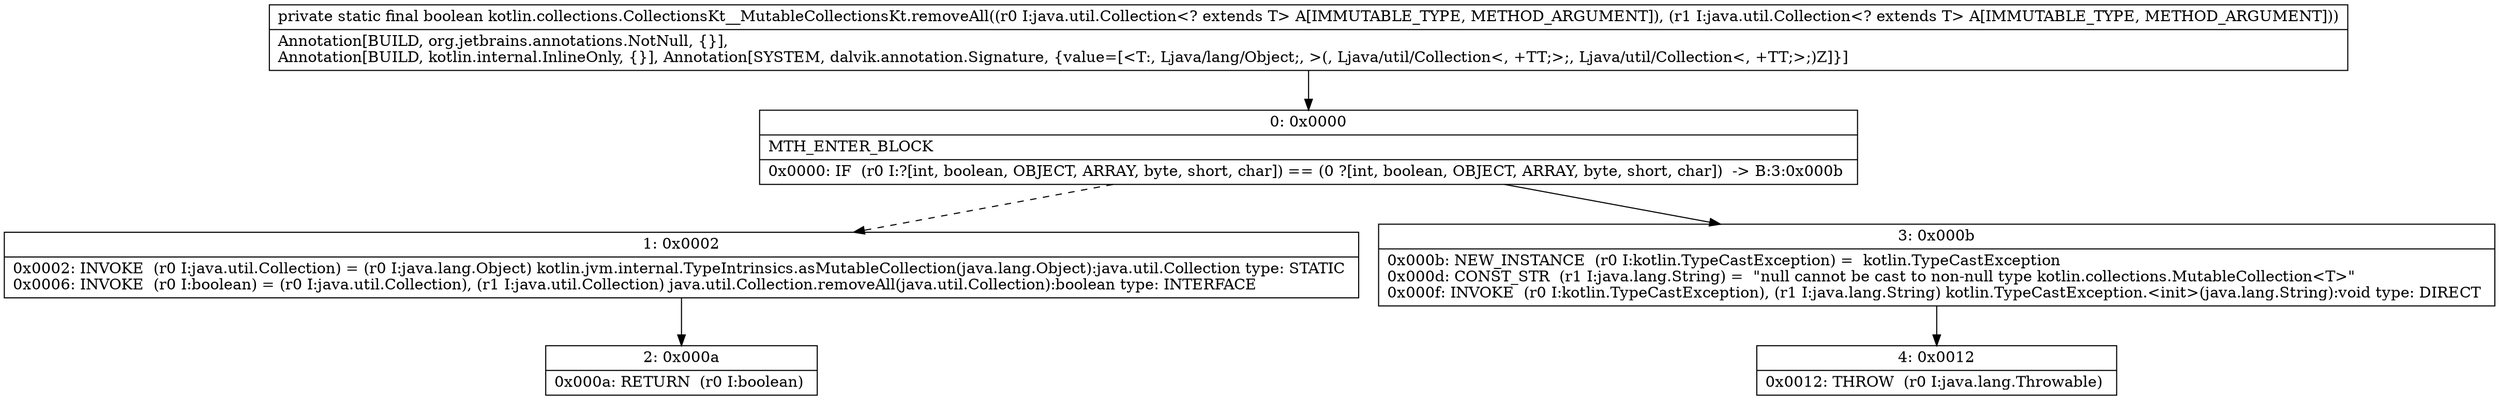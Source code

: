 digraph "CFG forkotlin.collections.CollectionsKt__MutableCollectionsKt.removeAll(Ljava\/util\/Collection;Ljava\/util\/Collection;)Z" {
Node_0 [shape=record,label="{0\:\ 0x0000|MTH_ENTER_BLOCK\l|0x0000: IF  (r0 I:?[int, boolean, OBJECT, ARRAY, byte, short, char]) == (0 ?[int, boolean, OBJECT, ARRAY, byte, short, char])  \-\> B:3:0x000b \l}"];
Node_1 [shape=record,label="{1\:\ 0x0002|0x0002: INVOKE  (r0 I:java.util.Collection) = (r0 I:java.lang.Object) kotlin.jvm.internal.TypeIntrinsics.asMutableCollection(java.lang.Object):java.util.Collection type: STATIC \l0x0006: INVOKE  (r0 I:boolean) = (r0 I:java.util.Collection), (r1 I:java.util.Collection) java.util.Collection.removeAll(java.util.Collection):boolean type: INTERFACE \l}"];
Node_2 [shape=record,label="{2\:\ 0x000a|0x000a: RETURN  (r0 I:boolean) \l}"];
Node_3 [shape=record,label="{3\:\ 0x000b|0x000b: NEW_INSTANCE  (r0 I:kotlin.TypeCastException) =  kotlin.TypeCastException \l0x000d: CONST_STR  (r1 I:java.lang.String) =  \"null cannot be cast to non\-null type kotlin.collections.MutableCollection\<T\>\" \l0x000f: INVOKE  (r0 I:kotlin.TypeCastException), (r1 I:java.lang.String) kotlin.TypeCastException.\<init\>(java.lang.String):void type: DIRECT \l}"];
Node_4 [shape=record,label="{4\:\ 0x0012|0x0012: THROW  (r0 I:java.lang.Throwable) \l}"];
MethodNode[shape=record,label="{private static final boolean kotlin.collections.CollectionsKt__MutableCollectionsKt.removeAll((r0 I:java.util.Collection\<? extends T\> A[IMMUTABLE_TYPE, METHOD_ARGUMENT]), (r1 I:java.util.Collection\<? extends T\> A[IMMUTABLE_TYPE, METHOD_ARGUMENT]))  | Annotation[BUILD, org.jetbrains.annotations.NotNull, \{\}], \lAnnotation[BUILD, kotlin.internal.InlineOnly, \{\}], Annotation[SYSTEM, dalvik.annotation.Signature, \{value=[\<T:, Ljava\/lang\/Object;, \>(, Ljava\/util\/Collection\<, +TT;\>;, Ljava\/util\/Collection\<, +TT;\>;)Z]\}]\l}"];
MethodNode -> Node_0;
Node_0 -> Node_1[style=dashed];
Node_0 -> Node_3;
Node_1 -> Node_2;
Node_3 -> Node_4;
}

